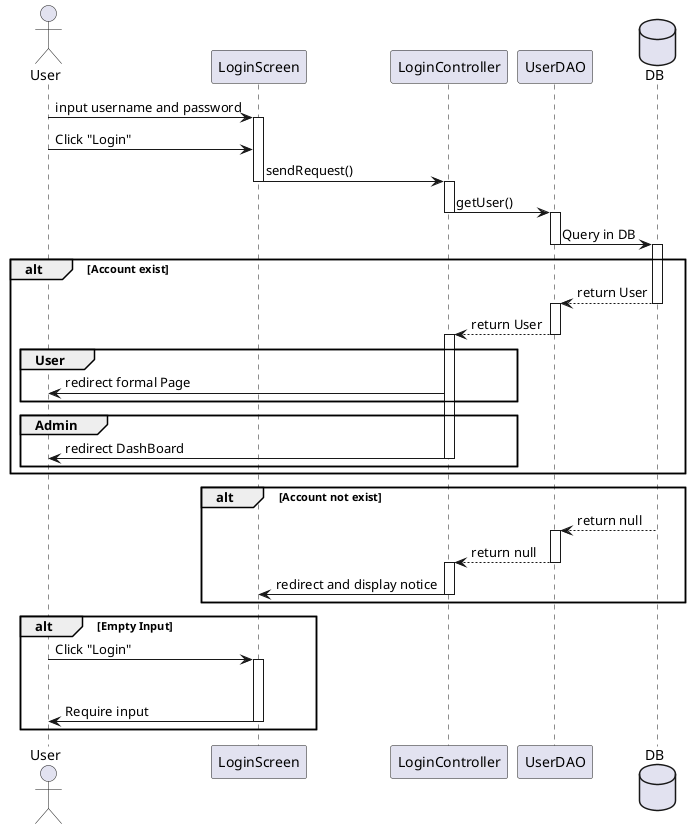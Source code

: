 @startuml

actor       User
participant LoginScreen
participant LoginController
participant UserDAO
database DB

User -> LoginScreen  ++: input username and password
User -> LoginScreen : Click "Login"
LoginScreen -> LoginController --++: sendRequest()

LoginController -> UserDAO --++ :getUser()

UserDAO -> DB --++ : Query in DB

alt Account exist
    DB --> UserDAO --++: return User
    UserDAO --> LoginController --++: return User
    group User
        LoginController -> User : redirect formal Page
    end
    group Admin
        LoginController -> User --: redirect DashBoard
    end
end
alt Account not exist
    DB --> UserDAO --++: return null
    UserDAO --> LoginController --++: return null
    LoginController -> LoginScreen --: redirect and display notice
end

alt Empty Input
    User -> LoginScreen ++--: Click "Login"
    LoginScreen -> User --: Require input
end




@enduml